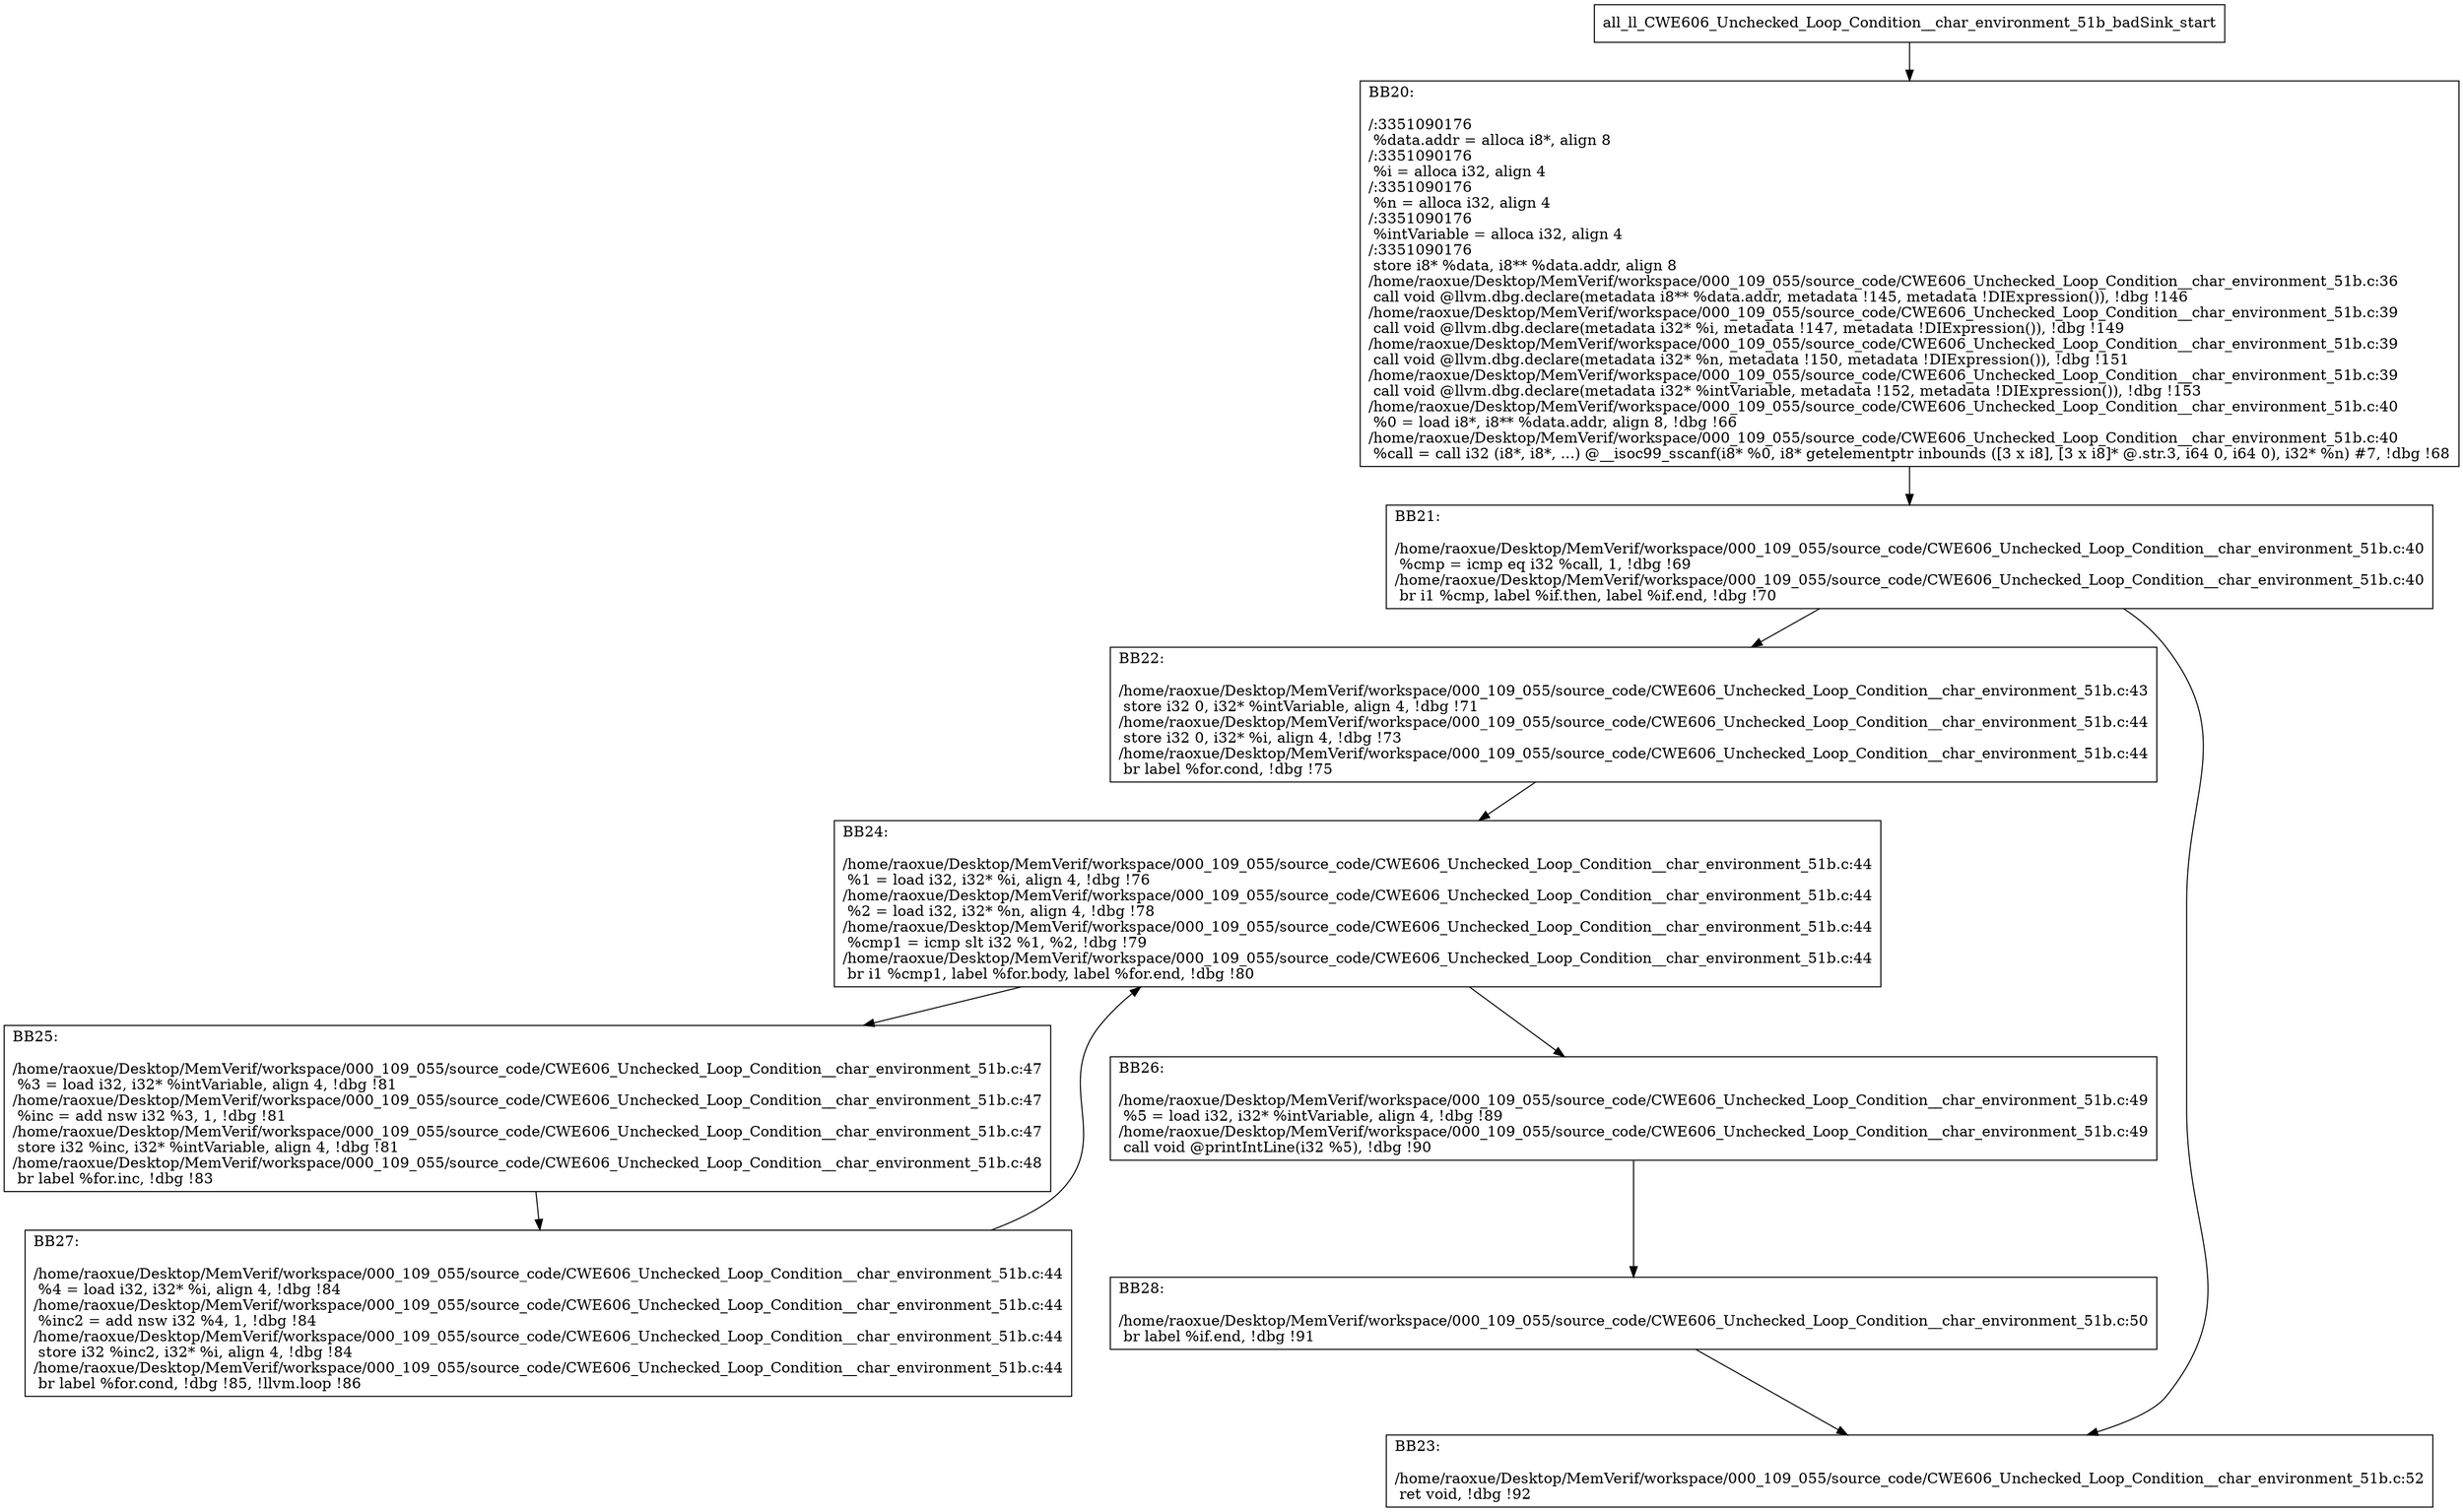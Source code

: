 digraph "CFG for'all_ll_CWE606_Unchecked_Loop_Condition__char_environment_51b_badSink' function" {
	BBall_ll_CWE606_Unchecked_Loop_Condition__char_environment_51b_badSink_start[shape=record,label="{all_ll_CWE606_Unchecked_Loop_Condition__char_environment_51b_badSink_start}"];
	BBall_ll_CWE606_Unchecked_Loop_Condition__char_environment_51b_badSink_start-> all_ll_CWE606_Unchecked_Loop_Condition__char_environment_51b_badSinkBB20;
	all_ll_CWE606_Unchecked_Loop_Condition__char_environment_51b_badSinkBB20 [shape=record, label="{BB20:\l\l/:3351090176\l
  %data.addr = alloca i8*, align 8\l
/:3351090176\l
  %i = alloca i32, align 4\l
/:3351090176\l
  %n = alloca i32, align 4\l
/:3351090176\l
  %intVariable = alloca i32, align 4\l
/:3351090176\l
  store i8* %data, i8** %data.addr, align 8\l
/home/raoxue/Desktop/MemVerif/workspace/000_109_055/source_code/CWE606_Unchecked_Loop_Condition__char_environment_51b.c:36\l
  call void @llvm.dbg.declare(metadata i8** %data.addr, metadata !145, metadata !DIExpression()), !dbg !146\l
/home/raoxue/Desktop/MemVerif/workspace/000_109_055/source_code/CWE606_Unchecked_Loop_Condition__char_environment_51b.c:39\l
  call void @llvm.dbg.declare(metadata i32* %i, metadata !147, metadata !DIExpression()), !dbg !149\l
/home/raoxue/Desktop/MemVerif/workspace/000_109_055/source_code/CWE606_Unchecked_Loop_Condition__char_environment_51b.c:39\l
  call void @llvm.dbg.declare(metadata i32* %n, metadata !150, metadata !DIExpression()), !dbg !151\l
/home/raoxue/Desktop/MemVerif/workspace/000_109_055/source_code/CWE606_Unchecked_Loop_Condition__char_environment_51b.c:39\l
  call void @llvm.dbg.declare(metadata i32* %intVariable, metadata !152, metadata !DIExpression()), !dbg !153\l
/home/raoxue/Desktop/MemVerif/workspace/000_109_055/source_code/CWE606_Unchecked_Loop_Condition__char_environment_51b.c:40\l
  %0 = load i8*, i8** %data.addr, align 8, !dbg !66\l
/home/raoxue/Desktop/MemVerif/workspace/000_109_055/source_code/CWE606_Unchecked_Loop_Condition__char_environment_51b.c:40\l
  %call = call i32 (i8*, i8*, ...) @__isoc99_sscanf(i8* %0, i8* getelementptr inbounds ([3 x i8], [3 x i8]* @.str.3, i64 0, i64 0), i32* %n) #7, !dbg !68\l
}"];
	all_ll_CWE606_Unchecked_Loop_Condition__char_environment_51b_badSinkBB20-> all_ll_CWE606_Unchecked_Loop_Condition__char_environment_51b_badSinkBB21;
	all_ll_CWE606_Unchecked_Loop_Condition__char_environment_51b_badSinkBB21 [shape=record, label="{BB21:\l\l/home/raoxue/Desktop/MemVerif/workspace/000_109_055/source_code/CWE606_Unchecked_Loop_Condition__char_environment_51b.c:40\l
  %cmp = icmp eq i32 %call, 1, !dbg !69\l
/home/raoxue/Desktop/MemVerif/workspace/000_109_055/source_code/CWE606_Unchecked_Loop_Condition__char_environment_51b.c:40\l
  br i1 %cmp, label %if.then, label %if.end, !dbg !70\l
}"];
	all_ll_CWE606_Unchecked_Loop_Condition__char_environment_51b_badSinkBB21-> all_ll_CWE606_Unchecked_Loop_Condition__char_environment_51b_badSinkBB22;
	all_ll_CWE606_Unchecked_Loop_Condition__char_environment_51b_badSinkBB21-> all_ll_CWE606_Unchecked_Loop_Condition__char_environment_51b_badSinkBB23;
	all_ll_CWE606_Unchecked_Loop_Condition__char_environment_51b_badSinkBB22 [shape=record, label="{BB22:\l\l/home/raoxue/Desktop/MemVerif/workspace/000_109_055/source_code/CWE606_Unchecked_Loop_Condition__char_environment_51b.c:43\l
  store i32 0, i32* %intVariable, align 4, !dbg !71\l
/home/raoxue/Desktop/MemVerif/workspace/000_109_055/source_code/CWE606_Unchecked_Loop_Condition__char_environment_51b.c:44\l
  store i32 0, i32* %i, align 4, !dbg !73\l
/home/raoxue/Desktop/MemVerif/workspace/000_109_055/source_code/CWE606_Unchecked_Loop_Condition__char_environment_51b.c:44\l
  br label %for.cond, !dbg !75\l
}"];
	all_ll_CWE606_Unchecked_Loop_Condition__char_environment_51b_badSinkBB22-> all_ll_CWE606_Unchecked_Loop_Condition__char_environment_51b_badSinkBB24;
	all_ll_CWE606_Unchecked_Loop_Condition__char_environment_51b_badSinkBB24 [shape=record, label="{BB24:\l\l/home/raoxue/Desktop/MemVerif/workspace/000_109_055/source_code/CWE606_Unchecked_Loop_Condition__char_environment_51b.c:44\l
  %1 = load i32, i32* %i, align 4, !dbg !76\l
/home/raoxue/Desktop/MemVerif/workspace/000_109_055/source_code/CWE606_Unchecked_Loop_Condition__char_environment_51b.c:44\l
  %2 = load i32, i32* %n, align 4, !dbg !78\l
/home/raoxue/Desktop/MemVerif/workspace/000_109_055/source_code/CWE606_Unchecked_Loop_Condition__char_environment_51b.c:44\l
  %cmp1 = icmp slt i32 %1, %2, !dbg !79\l
/home/raoxue/Desktop/MemVerif/workspace/000_109_055/source_code/CWE606_Unchecked_Loop_Condition__char_environment_51b.c:44\l
  br i1 %cmp1, label %for.body, label %for.end, !dbg !80\l
}"];
	all_ll_CWE606_Unchecked_Loop_Condition__char_environment_51b_badSinkBB24-> all_ll_CWE606_Unchecked_Loop_Condition__char_environment_51b_badSinkBB25;
	all_ll_CWE606_Unchecked_Loop_Condition__char_environment_51b_badSinkBB24-> all_ll_CWE606_Unchecked_Loop_Condition__char_environment_51b_badSinkBB26;
	all_ll_CWE606_Unchecked_Loop_Condition__char_environment_51b_badSinkBB25 [shape=record, label="{BB25:\l\l/home/raoxue/Desktop/MemVerif/workspace/000_109_055/source_code/CWE606_Unchecked_Loop_Condition__char_environment_51b.c:47\l
  %3 = load i32, i32* %intVariable, align 4, !dbg !81\l
/home/raoxue/Desktop/MemVerif/workspace/000_109_055/source_code/CWE606_Unchecked_Loop_Condition__char_environment_51b.c:47\l
  %inc = add nsw i32 %3, 1, !dbg !81\l
/home/raoxue/Desktop/MemVerif/workspace/000_109_055/source_code/CWE606_Unchecked_Loop_Condition__char_environment_51b.c:47\l
  store i32 %inc, i32* %intVariable, align 4, !dbg !81\l
/home/raoxue/Desktop/MemVerif/workspace/000_109_055/source_code/CWE606_Unchecked_Loop_Condition__char_environment_51b.c:48\l
  br label %for.inc, !dbg !83\l
}"];
	all_ll_CWE606_Unchecked_Loop_Condition__char_environment_51b_badSinkBB25-> all_ll_CWE606_Unchecked_Loop_Condition__char_environment_51b_badSinkBB27;
	all_ll_CWE606_Unchecked_Loop_Condition__char_environment_51b_badSinkBB27 [shape=record, label="{BB27:\l\l/home/raoxue/Desktop/MemVerif/workspace/000_109_055/source_code/CWE606_Unchecked_Loop_Condition__char_environment_51b.c:44\l
  %4 = load i32, i32* %i, align 4, !dbg !84\l
/home/raoxue/Desktop/MemVerif/workspace/000_109_055/source_code/CWE606_Unchecked_Loop_Condition__char_environment_51b.c:44\l
  %inc2 = add nsw i32 %4, 1, !dbg !84\l
/home/raoxue/Desktop/MemVerif/workspace/000_109_055/source_code/CWE606_Unchecked_Loop_Condition__char_environment_51b.c:44\l
  store i32 %inc2, i32* %i, align 4, !dbg !84\l
/home/raoxue/Desktop/MemVerif/workspace/000_109_055/source_code/CWE606_Unchecked_Loop_Condition__char_environment_51b.c:44\l
  br label %for.cond, !dbg !85, !llvm.loop !86\l
}"];
	all_ll_CWE606_Unchecked_Loop_Condition__char_environment_51b_badSinkBB27-> all_ll_CWE606_Unchecked_Loop_Condition__char_environment_51b_badSinkBB24;
	all_ll_CWE606_Unchecked_Loop_Condition__char_environment_51b_badSinkBB26 [shape=record, label="{BB26:\l\l/home/raoxue/Desktop/MemVerif/workspace/000_109_055/source_code/CWE606_Unchecked_Loop_Condition__char_environment_51b.c:49\l
  %5 = load i32, i32* %intVariable, align 4, !dbg !89\l
/home/raoxue/Desktop/MemVerif/workspace/000_109_055/source_code/CWE606_Unchecked_Loop_Condition__char_environment_51b.c:49\l
  call void @printIntLine(i32 %5), !dbg !90\l
}"];
	all_ll_CWE606_Unchecked_Loop_Condition__char_environment_51b_badSinkBB26-> all_ll_CWE606_Unchecked_Loop_Condition__char_environment_51b_badSinkBB28;
	all_ll_CWE606_Unchecked_Loop_Condition__char_environment_51b_badSinkBB28 [shape=record, label="{BB28:\l\l/home/raoxue/Desktop/MemVerif/workspace/000_109_055/source_code/CWE606_Unchecked_Loop_Condition__char_environment_51b.c:50\l
  br label %if.end, !dbg !91\l
}"];
	all_ll_CWE606_Unchecked_Loop_Condition__char_environment_51b_badSinkBB28-> all_ll_CWE606_Unchecked_Loop_Condition__char_environment_51b_badSinkBB23;
	all_ll_CWE606_Unchecked_Loop_Condition__char_environment_51b_badSinkBB23 [shape=record, label="{BB23:\l\l/home/raoxue/Desktop/MemVerif/workspace/000_109_055/source_code/CWE606_Unchecked_Loop_Condition__char_environment_51b.c:52\l
  ret void, !dbg !92\l
}"];
}
